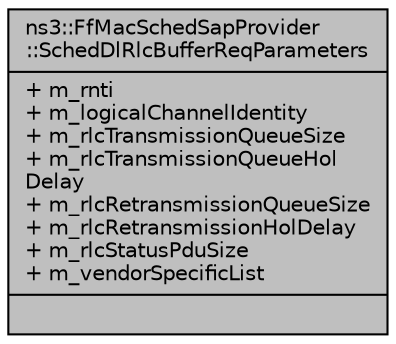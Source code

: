 digraph "ns3::FfMacSchedSapProvider::SchedDlRlcBufferReqParameters"
{
  edge [fontname="Helvetica",fontsize="10",labelfontname="Helvetica",labelfontsize="10"];
  node [fontname="Helvetica",fontsize="10",shape=record];
  Node1 [label="{ns3::FfMacSchedSapProvider\l::SchedDlRlcBufferReqParameters\n|+ m_rnti\l+ m_logicalChannelIdentity\l+ m_rlcTransmissionQueueSize\l+ m_rlcTransmissionQueueHol\lDelay\l+ m_rlcRetransmissionQueueSize\l+ m_rlcRetransmissionHolDelay\l+ m_rlcStatusPduSize\l+ m_vendorSpecificList\l|}",height=0.2,width=0.4,color="black", fillcolor="grey75", style="filled", fontcolor="black"];
}
